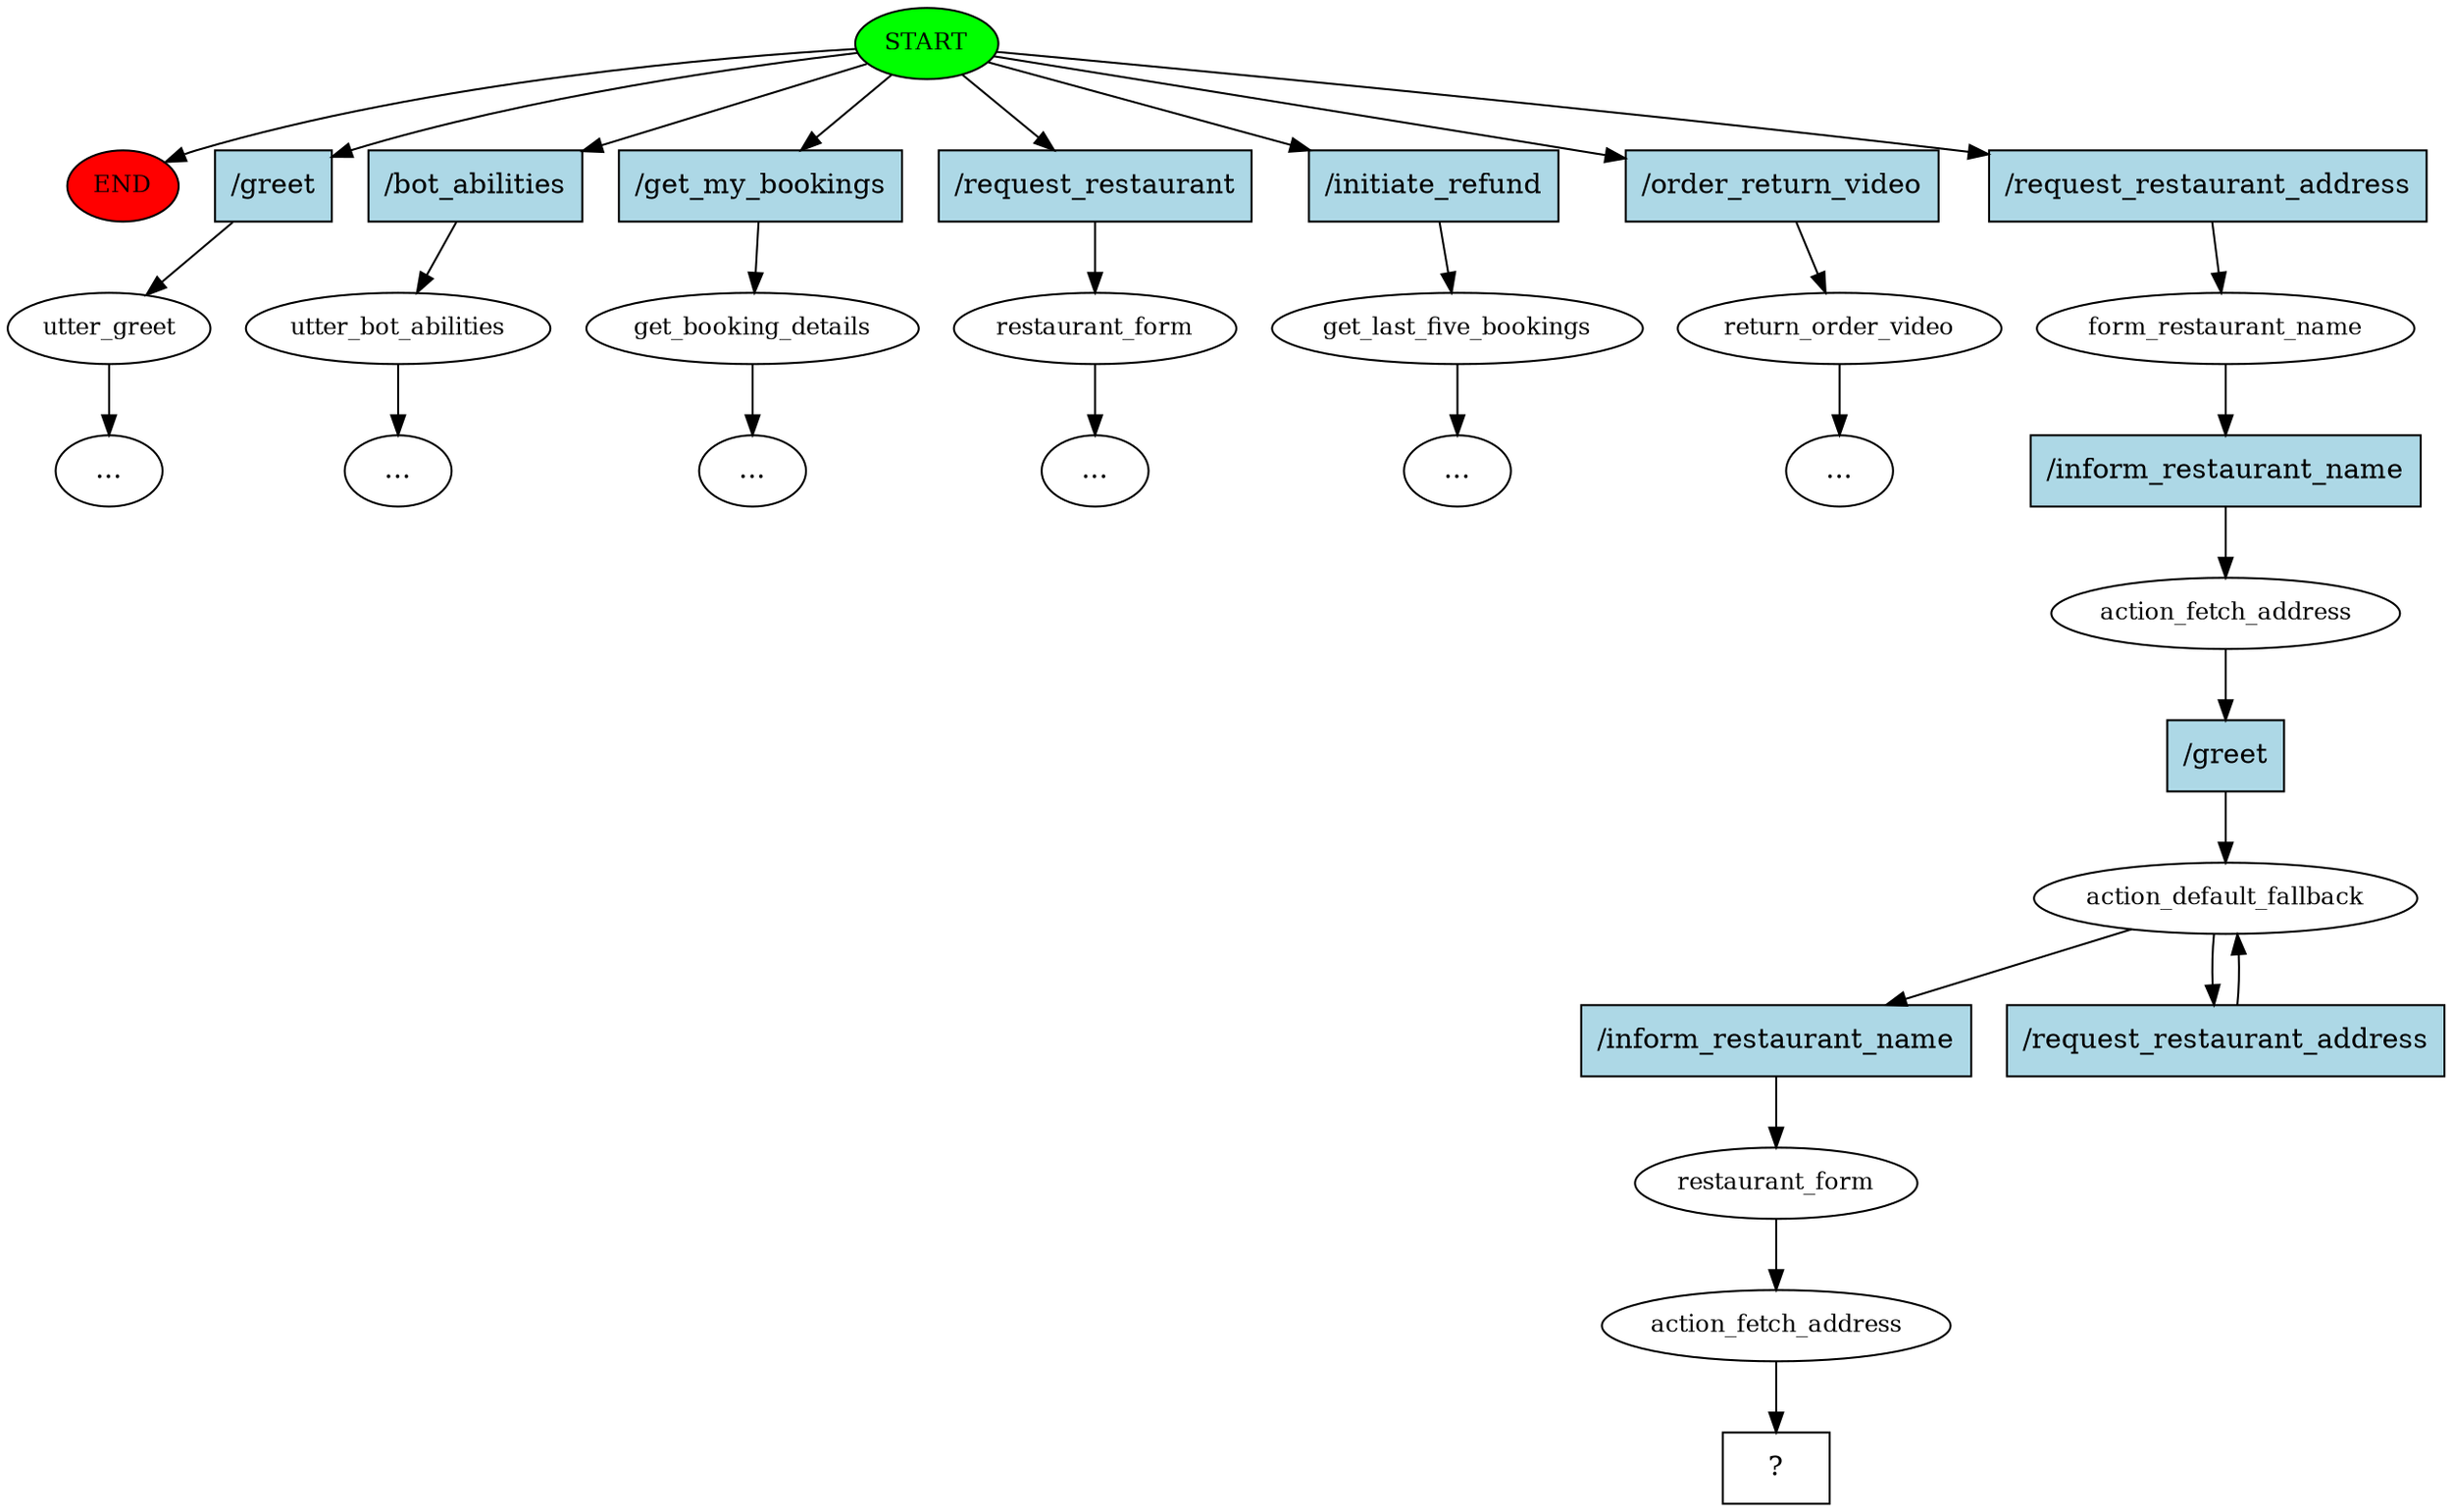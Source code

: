 digraph  {
0 [class="start active", fillcolor=green, fontsize=12, label=START, style=filled];
"-1" [class=end, fillcolor=red, fontsize=12, label=END, style=filled];
1 [class="", fontsize=12, label=utter_greet];
"-3" [class=ellipsis, label="..."];
2 [class="", fontsize=12, label=utter_bot_abilities];
"-4" [class=ellipsis, label="..."];
3 [class="", fontsize=12, label=get_booking_details];
"-5" [class=ellipsis, label="..."];
4 [class="", fontsize=12, label=restaurant_form];
"-9" [class=ellipsis, label="..."];
8 [class="", fontsize=12, label=get_last_five_bookings];
"-10" [class=ellipsis, label="..."];
9 [class="", fontsize=12, label=return_order_video];
"-11" [class=ellipsis, label="..."];
10 [class=active, fontsize=12, label=form_restaurant_name];
11 [class=active, fontsize=12, label=action_fetch_address];
12 [class=active, fontsize=12, label=action_default_fallback];
14 [class=active, fontsize=12, label=restaurant_form];
15 [class=active, fontsize=12, label=action_fetch_address];
16 [class="intent dashed active", label="  ?  ", shape=rect];
17 [class=intent, fillcolor=lightblue, label="/greet", shape=rect, style=filled];
18 [class=intent, fillcolor=lightblue, label="/bot_abilities", shape=rect, style=filled];
19 [class=intent, fillcolor=lightblue, label="/get_my_bookings", shape=rect, style=filled];
20 [class=intent, fillcolor=lightblue, label="/request_restaurant", shape=rect, style=filled];
21 [class=intent, fillcolor=lightblue, label="/initiate_refund", shape=rect, style=filled];
22 [class=intent, fillcolor=lightblue, label="/order_return_video", shape=rect, style=filled];
23 [class="intent active", fillcolor=lightblue, label="/request_restaurant_address", shape=rect, style=filled];
24 [class="intent active", fillcolor=lightblue, label="/inform_restaurant_name", shape=rect, style=filled];
25 [class="intent active", fillcolor=lightblue, label="/greet", shape=rect, style=filled];
26 [class="intent active", fillcolor=lightblue, label="/inform_restaurant_name", shape=rect, style=filled];
27 [class="intent active", fillcolor=lightblue, label="/request_restaurant_address", shape=rect, style=filled];
0 -> "-1"  [class="", key=NONE, label=""];
0 -> 17  [class="", key=0];
0 -> 18  [class="", key=0];
0 -> 19  [class="", key=0];
0 -> 20  [class="", key=0];
0 -> 21  [class="", key=0];
0 -> 22  [class="", key=0];
0 -> 23  [class=active, key=0];
1 -> "-3"  [class="", key=NONE, label=""];
2 -> "-4"  [class="", key=NONE, label=""];
3 -> "-5"  [class="", key=NONE, label=""];
4 -> "-9"  [class="", key=NONE, label=""];
8 -> "-10"  [class="", key=NONE, label=""];
9 -> "-11"  [class="", key=NONE, label=""];
10 -> 24  [class=active, key=0];
11 -> 25  [class=active, key=0];
12 -> 26  [class=active, key=0];
12 -> 27  [class=active, key=0];
14 -> 15  [class=active, key=NONE, label=""];
15 -> 16  [class=active, key=NONE, label=""];
17 -> 1  [class="", key=0];
18 -> 2  [class="", key=0];
19 -> 3  [class="", key=0];
20 -> 4  [class="", key=0];
21 -> 8  [class="", key=0];
22 -> 9  [class="", key=0];
23 -> 10  [class=active, key=0];
24 -> 11  [class=active, key=0];
25 -> 12  [class=active, key=0];
26 -> 14  [class=active, key=0];
27 -> 12  [class=active, key=0];
}
